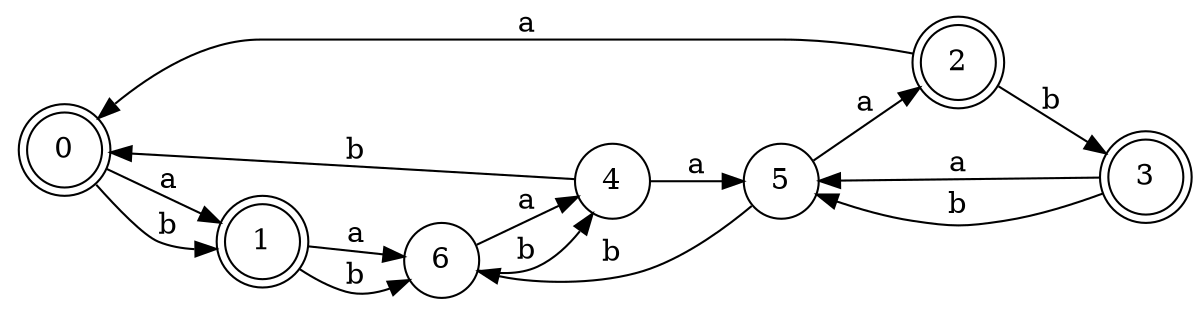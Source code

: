 digraph n6_9 {
__start0 [label="" shape="none"];

rankdir=LR;
size="8,5";

s0 [style="rounded,filled", color="black", fillcolor="white" shape="doublecircle", label="0"];
s1 [style="rounded,filled", color="black", fillcolor="white" shape="doublecircle", label="1"];
s2 [style="rounded,filled", color="black", fillcolor="white" shape="doublecircle", label="2"];
s3 [style="rounded,filled", color="black", fillcolor="white" shape="doublecircle", label="3"];
s4 [style="filled", color="black", fillcolor="white" shape="circle", label="4"];
s5 [style="filled", color="black", fillcolor="white" shape="circle", label="5"];
s6 [style="filled", color="black", fillcolor="white" shape="circle", label="6"];
s0 -> s1 [label="a"];
s0 -> s1 [label="b"];
s1 -> s6 [label="a"];
s1 -> s6 [label="b"];
s2 -> s0 [label="a"];
s2 -> s3 [label="b"];
s3 -> s5 [label="a"];
s3 -> s5 [label="b"];
s4 -> s5 [label="a"];
s4 -> s0 [label="b"];
s5 -> s2 [label="a"];
s5 -> s6 [label="b"];
s6 -> s4 [label="a"];
s6 -> s4 [label="b"];

}